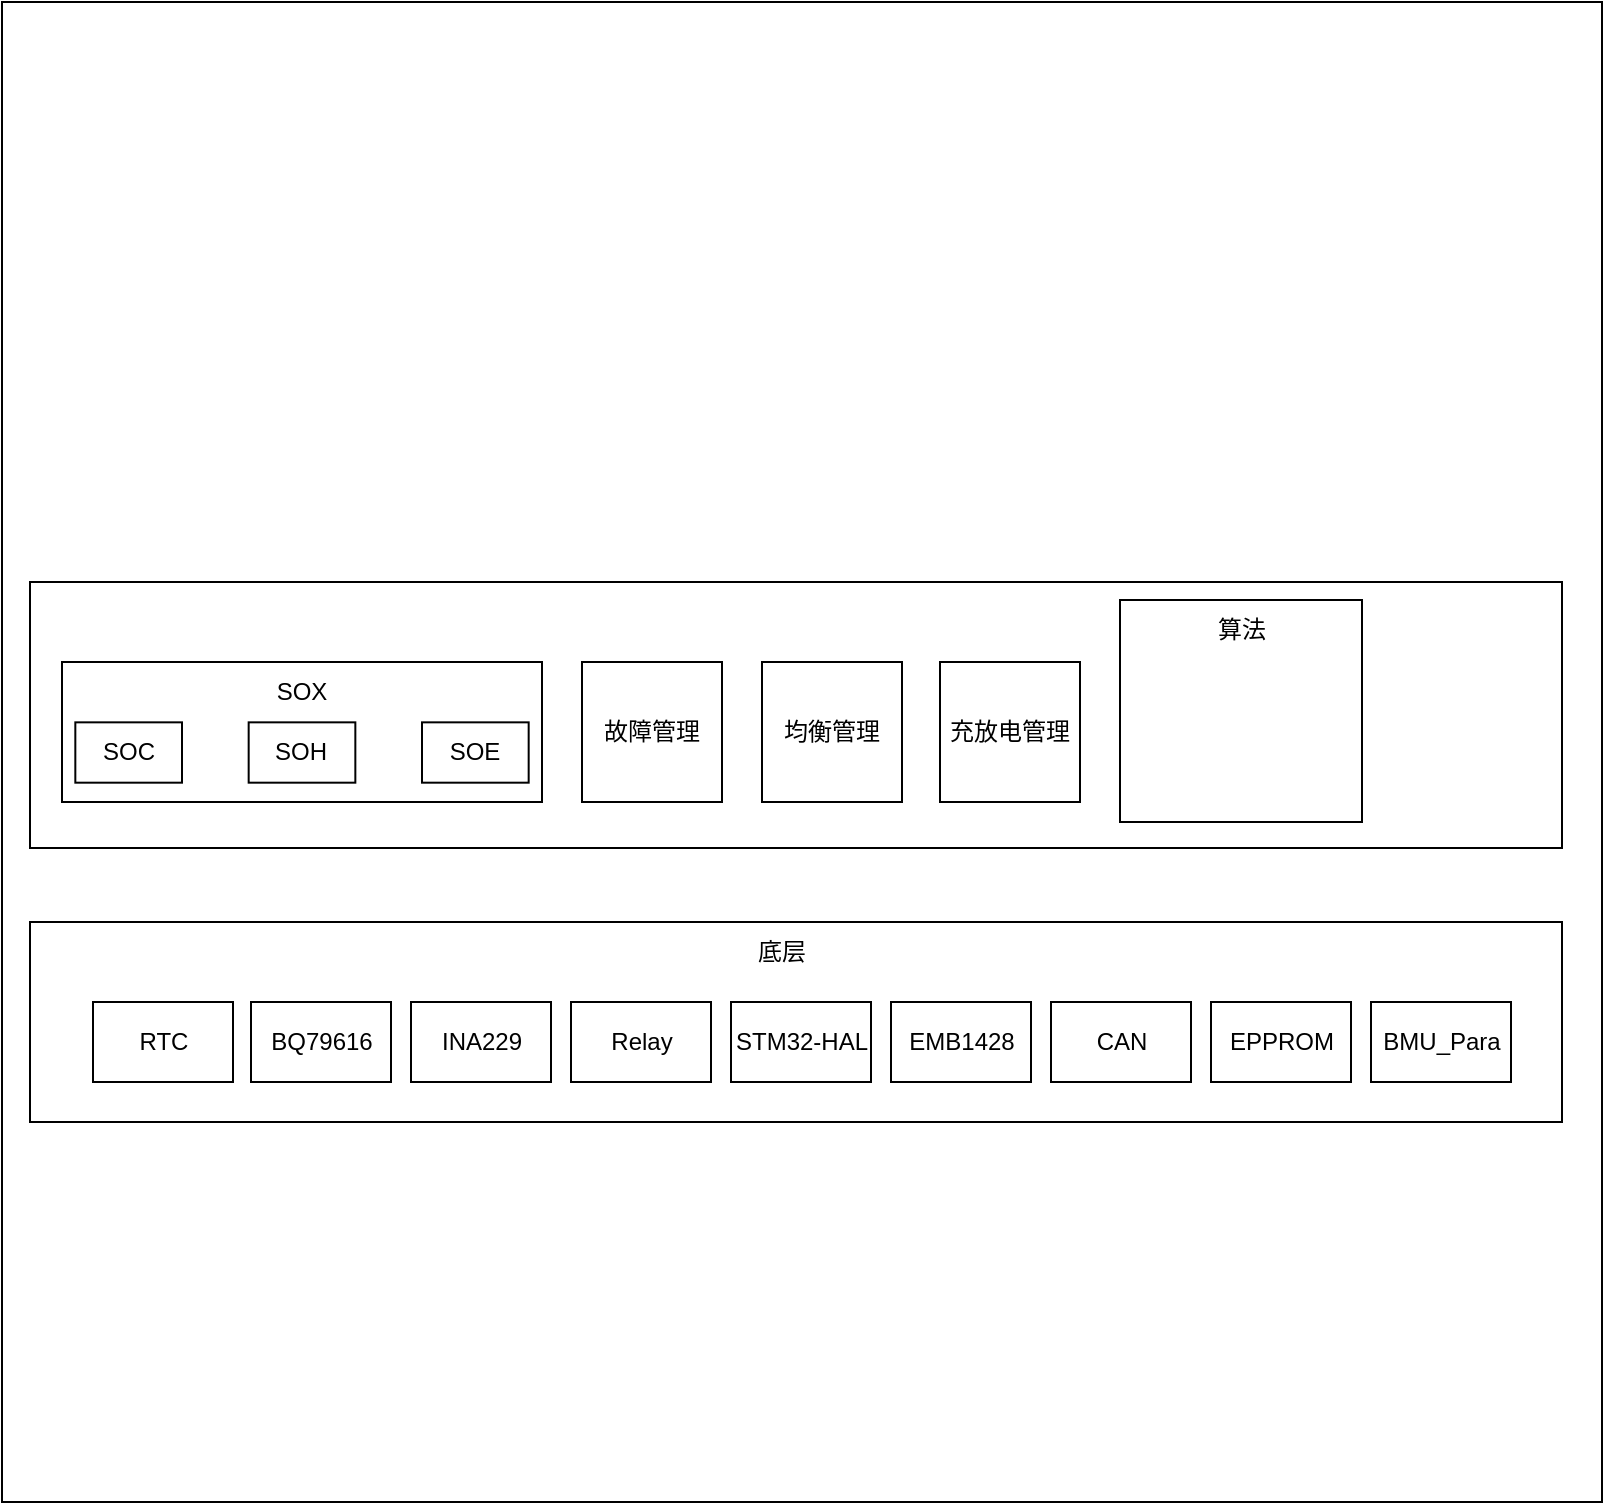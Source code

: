 <mxfile version="24.2.3" type="github">
  <diagram name="第 1 页" id="Lzm0gGulSUZ9XCrWZZc3">
    <mxGraphModel dx="1379" dy="756" grid="1" gridSize="10" guides="1" tooltips="1" connect="1" arrows="1" fold="1" page="1" pageScale="1" pageWidth="1169" pageHeight="827" math="0" shadow="0">
      <root>
        <mxCell id="0" />
        <mxCell id="1" parent="0" />
        <mxCell id="CynAIN0-DemqZgO2HIYT-1" value="" style="rounded=0;whiteSpace=wrap;html=1;" vertex="1" parent="1">
          <mxGeometry x="160" y="80" width="800" height="750" as="geometry" />
        </mxCell>
        <mxCell id="CynAIN0-DemqZgO2HIYT-9" value="" style="rounded=0;whiteSpace=wrap;html=1;" vertex="1" parent="1">
          <mxGeometry x="174" y="370" width="766" height="133" as="geometry" />
        </mxCell>
        <mxCell id="CynAIN0-DemqZgO2HIYT-8" value="" style="group" vertex="1" connectable="0" parent="1">
          <mxGeometry x="190" y="410" width="240" height="70" as="geometry" />
        </mxCell>
        <mxCell id="CynAIN0-DemqZgO2HIYT-2" value="" style="rounded=0;whiteSpace=wrap;html=1;" vertex="1" parent="CynAIN0-DemqZgO2HIYT-8">
          <mxGeometry width="240" height="70" as="geometry" />
        </mxCell>
        <mxCell id="CynAIN0-DemqZgO2HIYT-3" value="SOX" style="text;html=1;align=center;verticalAlign=middle;whiteSpace=wrap;rounded=0;" vertex="1" parent="CynAIN0-DemqZgO2HIYT-8">
          <mxGeometry x="100.0" y="6.034" width="40.0" height="18.103" as="geometry" />
        </mxCell>
        <mxCell id="CynAIN0-DemqZgO2HIYT-5" value="SOC" style="rounded=0;whiteSpace=wrap;html=1;" vertex="1" parent="CynAIN0-DemqZgO2HIYT-8">
          <mxGeometry x="6.667" y="30.172" width="53.333" height="30.172" as="geometry" />
        </mxCell>
        <mxCell id="CynAIN0-DemqZgO2HIYT-6" value="SOH" style="rounded=0;whiteSpace=wrap;html=1;" vertex="1" parent="CynAIN0-DemqZgO2HIYT-8">
          <mxGeometry x="93.333" y="30.172" width="53.333" height="30.172" as="geometry" />
        </mxCell>
        <mxCell id="CynAIN0-DemqZgO2HIYT-7" value="SOE" style="rounded=0;whiteSpace=wrap;html=1;" vertex="1" parent="CynAIN0-DemqZgO2HIYT-8">
          <mxGeometry x="180" y="30.172" width="53.333" height="30.172" as="geometry" />
        </mxCell>
        <mxCell id="CynAIN0-DemqZgO2HIYT-10" value="" style="rounded=0;whiteSpace=wrap;html=1;" vertex="1" parent="1">
          <mxGeometry x="174" y="540" width="766" height="100" as="geometry" />
        </mxCell>
        <mxCell id="CynAIN0-DemqZgO2HIYT-11" value="底层" style="text;html=1;align=center;verticalAlign=middle;whiteSpace=wrap;rounded=0;" vertex="1" parent="1">
          <mxGeometry x="520" y="540" width="60" height="30" as="geometry" />
        </mxCell>
        <mxCell id="CynAIN0-DemqZgO2HIYT-13" value="BQ79616" style="rounded=0;whiteSpace=wrap;html=1;" vertex="1" parent="1">
          <mxGeometry x="284.5" y="580" width="70" height="40" as="geometry" />
        </mxCell>
        <mxCell id="CynAIN0-DemqZgO2HIYT-14" value="INA229" style="rounded=0;whiteSpace=wrap;html=1;" vertex="1" parent="1">
          <mxGeometry x="364.5" y="580" width="70" height="40" as="geometry" />
        </mxCell>
        <mxCell id="CynAIN0-DemqZgO2HIYT-15" value="Relay" style="rounded=0;whiteSpace=wrap;html=1;" vertex="1" parent="1">
          <mxGeometry x="444.5" y="580" width="70" height="40" as="geometry" />
        </mxCell>
        <mxCell id="CynAIN0-DemqZgO2HIYT-16" value="STM32-HAL" style="rounded=0;whiteSpace=wrap;html=1;" vertex="1" parent="1">
          <mxGeometry x="524.5" y="580" width="70" height="40" as="geometry" />
        </mxCell>
        <mxCell id="CynAIN0-DemqZgO2HIYT-17" value="EMB1428" style="rounded=0;whiteSpace=wrap;html=1;" vertex="1" parent="1">
          <mxGeometry x="604.5" y="580" width="70" height="40" as="geometry" />
        </mxCell>
        <mxCell id="CynAIN0-DemqZgO2HIYT-18" value="CAN" style="rounded=0;whiteSpace=wrap;html=1;" vertex="1" parent="1">
          <mxGeometry x="684.5" y="580" width="70" height="40" as="geometry" />
        </mxCell>
        <mxCell id="CynAIN0-DemqZgO2HIYT-20" value="EPPROM" style="rounded=0;whiteSpace=wrap;html=1;" vertex="1" parent="1">
          <mxGeometry x="764.5" y="580" width="70" height="40" as="geometry" />
        </mxCell>
        <mxCell id="CynAIN0-DemqZgO2HIYT-21" value="BMU_Para" style="rounded=0;whiteSpace=wrap;html=1;" vertex="1" parent="1">
          <mxGeometry x="844.5" y="580" width="70" height="40" as="geometry" />
        </mxCell>
        <mxCell id="CynAIN0-DemqZgO2HIYT-24" value="故障管理" style="rounded=0;whiteSpace=wrap;html=1;" vertex="1" parent="1">
          <mxGeometry x="450" y="410" width="70" height="70" as="geometry" />
        </mxCell>
        <mxCell id="CynAIN0-DemqZgO2HIYT-25" value="均衡管理" style="rounded=0;whiteSpace=wrap;html=1;" vertex="1" parent="1">
          <mxGeometry x="540" y="410" width="70" height="70" as="geometry" />
        </mxCell>
        <mxCell id="CynAIN0-DemqZgO2HIYT-26" value="充放电管理" style="rounded=0;whiteSpace=wrap;html=1;" vertex="1" parent="1">
          <mxGeometry x="629" y="410" width="70" height="70" as="geometry" />
        </mxCell>
        <mxCell id="CynAIN0-DemqZgO2HIYT-27" value="" style="rounded=0;whiteSpace=wrap;html=1;" vertex="1" parent="1">
          <mxGeometry x="719" y="379" width="121" height="111" as="geometry" />
        </mxCell>
        <mxCell id="CynAIN0-DemqZgO2HIYT-28" value="算法" style="text;html=1;align=center;verticalAlign=middle;whiteSpace=wrap;rounded=0;" vertex="1" parent="1">
          <mxGeometry x="749.5" y="379" width="60" height="30" as="geometry" />
        </mxCell>
        <mxCell id="CynAIN0-DemqZgO2HIYT-30" value="RTC" style="rounded=0;whiteSpace=wrap;html=1;" vertex="1" parent="1">
          <mxGeometry x="205.5" y="580" width="70" height="40" as="geometry" />
        </mxCell>
      </root>
    </mxGraphModel>
  </diagram>
</mxfile>
